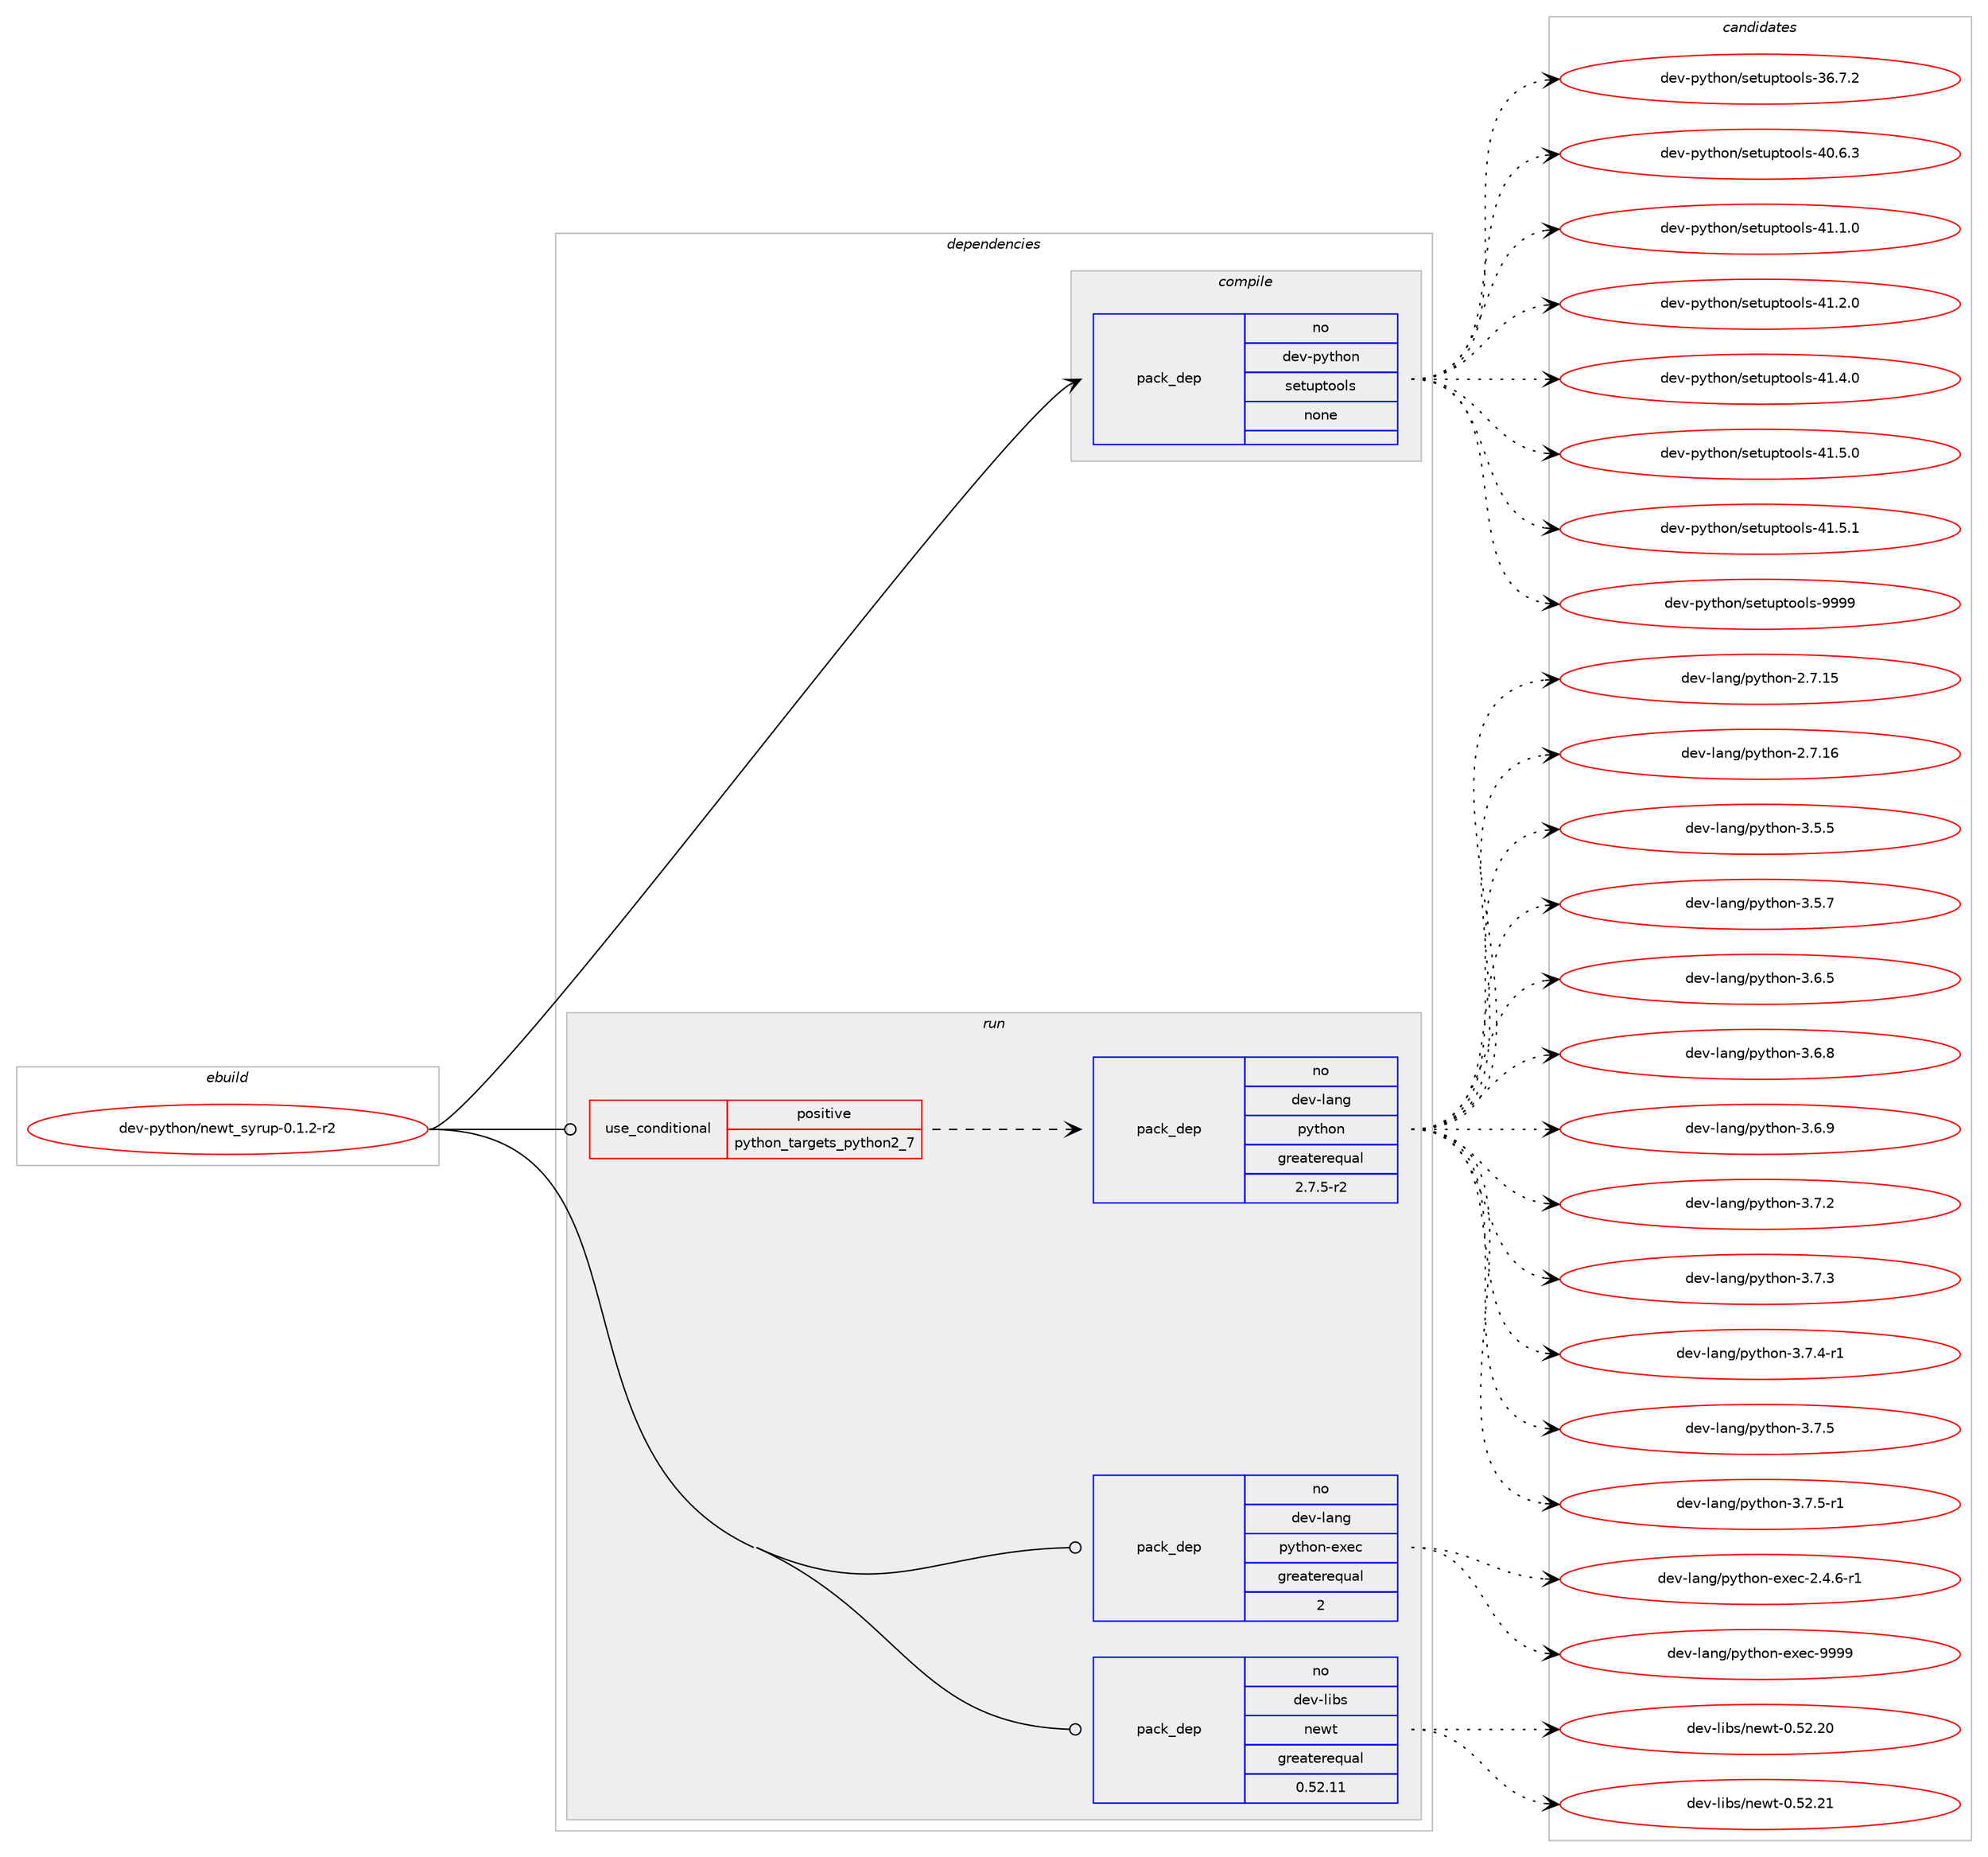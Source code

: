 digraph prolog {

# *************
# Graph options
# *************

newrank=true;
concentrate=true;
compound=true;
graph [rankdir=LR,fontname=Helvetica,fontsize=10,ranksep=1.5];#, ranksep=2.5, nodesep=0.2];
edge  [arrowhead=vee];
node  [fontname=Helvetica,fontsize=10];

# **********
# The ebuild
# **********

subgraph cluster_leftcol {
color=gray;
rank=same;
label=<<i>ebuild</i>>;
id [label="dev-python/newt_syrup-0.1.2-r2", color=red, width=4, href="../dev-python/newt_syrup-0.1.2-r2.svg"];
}

# ****************
# The dependencies
# ****************

subgraph cluster_midcol {
color=gray;
label=<<i>dependencies</i>>;
subgraph cluster_compile {
fillcolor="#eeeeee";
style=filled;
label=<<i>compile</i>>;
subgraph pack461707 {
dependency616649 [label=<<TABLE BORDER="0" CELLBORDER="1" CELLSPACING="0" CELLPADDING="4" WIDTH="220"><TR><TD ROWSPAN="6" CELLPADDING="30">pack_dep</TD></TR><TR><TD WIDTH="110">no</TD></TR><TR><TD>dev-python</TD></TR><TR><TD>setuptools</TD></TR><TR><TD>none</TD></TR><TR><TD></TD></TR></TABLE>>, shape=none, color=blue];
}
id:e -> dependency616649:w [weight=20,style="solid",arrowhead="vee"];
}
subgraph cluster_compileandrun {
fillcolor="#eeeeee";
style=filled;
label=<<i>compile and run</i>>;
}
subgraph cluster_run {
fillcolor="#eeeeee";
style=filled;
label=<<i>run</i>>;
subgraph cond143135 {
dependency616650 [label=<<TABLE BORDER="0" CELLBORDER="1" CELLSPACING="0" CELLPADDING="4"><TR><TD ROWSPAN="3" CELLPADDING="10">use_conditional</TD></TR><TR><TD>positive</TD></TR><TR><TD>python_targets_python2_7</TD></TR></TABLE>>, shape=none, color=red];
subgraph pack461708 {
dependency616651 [label=<<TABLE BORDER="0" CELLBORDER="1" CELLSPACING="0" CELLPADDING="4" WIDTH="220"><TR><TD ROWSPAN="6" CELLPADDING="30">pack_dep</TD></TR><TR><TD WIDTH="110">no</TD></TR><TR><TD>dev-lang</TD></TR><TR><TD>python</TD></TR><TR><TD>greaterequal</TD></TR><TR><TD>2.7.5-r2</TD></TR></TABLE>>, shape=none, color=blue];
}
dependency616650:e -> dependency616651:w [weight=20,style="dashed",arrowhead="vee"];
}
id:e -> dependency616650:w [weight=20,style="solid",arrowhead="odot"];
subgraph pack461709 {
dependency616652 [label=<<TABLE BORDER="0" CELLBORDER="1" CELLSPACING="0" CELLPADDING="4" WIDTH="220"><TR><TD ROWSPAN="6" CELLPADDING="30">pack_dep</TD></TR><TR><TD WIDTH="110">no</TD></TR><TR><TD>dev-lang</TD></TR><TR><TD>python-exec</TD></TR><TR><TD>greaterequal</TD></TR><TR><TD>2</TD></TR></TABLE>>, shape=none, color=blue];
}
id:e -> dependency616652:w [weight=20,style="solid",arrowhead="odot"];
subgraph pack461710 {
dependency616653 [label=<<TABLE BORDER="0" CELLBORDER="1" CELLSPACING="0" CELLPADDING="4" WIDTH="220"><TR><TD ROWSPAN="6" CELLPADDING="30">pack_dep</TD></TR><TR><TD WIDTH="110">no</TD></TR><TR><TD>dev-libs</TD></TR><TR><TD>newt</TD></TR><TR><TD>greaterequal</TD></TR><TR><TD>0.52.11</TD></TR></TABLE>>, shape=none, color=blue];
}
id:e -> dependency616653:w [weight=20,style="solid",arrowhead="odot"];
}
}

# **************
# The candidates
# **************

subgraph cluster_choices {
rank=same;
color=gray;
label=<<i>candidates</i>>;

subgraph choice461707 {
color=black;
nodesep=1;
choice100101118451121211161041111104711510111611711211611111110811545515446554650 [label="dev-python/setuptools-36.7.2", color=red, width=4,href="../dev-python/setuptools-36.7.2.svg"];
choice100101118451121211161041111104711510111611711211611111110811545524846544651 [label="dev-python/setuptools-40.6.3", color=red, width=4,href="../dev-python/setuptools-40.6.3.svg"];
choice100101118451121211161041111104711510111611711211611111110811545524946494648 [label="dev-python/setuptools-41.1.0", color=red, width=4,href="../dev-python/setuptools-41.1.0.svg"];
choice100101118451121211161041111104711510111611711211611111110811545524946504648 [label="dev-python/setuptools-41.2.0", color=red, width=4,href="../dev-python/setuptools-41.2.0.svg"];
choice100101118451121211161041111104711510111611711211611111110811545524946524648 [label="dev-python/setuptools-41.4.0", color=red, width=4,href="../dev-python/setuptools-41.4.0.svg"];
choice100101118451121211161041111104711510111611711211611111110811545524946534648 [label="dev-python/setuptools-41.5.0", color=red, width=4,href="../dev-python/setuptools-41.5.0.svg"];
choice100101118451121211161041111104711510111611711211611111110811545524946534649 [label="dev-python/setuptools-41.5.1", color=red, width=4,href="../dev-python/setuptools-41.5.1.svg"];
choice10010111845112121116104111110471151011161171121161111111081154557575757 [label="dev-python/setuptools-9999", color=red, width=4,href="../dev-python/setuptools-9999.svg"];
dependency616649:e -> choice100101118451121211161041111104711510111611711211611111110811545515446554650:w [style=dotted,weight="100"];
dependency616649:e -> choice100101118451121211161041111104711510111611711211611111110811545524846544651:w [style=dotted,weight="100"];
dependency616649:e -> choice100101118451121211161041111104711510111611711211611111110811545524946494648:w [style=dotted,weight="100"];
dependency616649:e -> choice100101118451121211161041111104711510111611711211611111110811545524946504648:w [style=dotted,weight="100"];
dependency616649:e -> choice100101118451121211161041111104711510111611711211611111110811545524946524648:w [style=dotted,weight="100"];
dependency616649:e -> choice100101118451121211161041111104711510111611711211611111110811545524946534648:w [style=dotted,weight="100"];
dependency616649:e -> choice100101118451121211161041111104711510111611711211611111110811545524946534649:w [style=dotted,weight="100"];
dependency616649:e -> choice10010111845112121116104111110471151011161171121161111111081154557575757:w [style=dotted,weight="100"];
}
subgraph choice461708 {
color=black;
nodesep=1;
choice10010111845108971101034711212111610411111045504655464953 [label="dev-lang/python-2.7.15", color=red, width=4,href="../dev-lang/python-2.7.15.svg"];
choice10010111845108971101034711212111610411111045504655464954 [label="dev-lang/python-2.7.16", color=red, width=4,href="../dev-lang/python-2.7.16.svg"];
choice100101118451089711010347112121116104111110455146534653 [label="dev-lang/python-3.5.5", color=red, width=4,href="../dev-lang/python-3.5.5.svg"];
choice100101118451089711010347112121116104111110455146534655 [label="dev-lang/python-3.5.7", color=red, width=4,href="../dev-lang/python-3.5.7.svg"];
choice100101118451089711010347112121116104111110455146544653 [label="dev-lang/python-3.6.5", color=red, width=4,href="../dev-lang/python-3.6.5.svg"];
choice100101118451089711010347112121116104111110455146544656 [label="dev-lang/python-3.6.8", color=red, width=4,href="../dev-lang/python-3.6.8.svg"];
choice100101118451089711010347112121116104111110455146544657 [label="dev-lang/python-3.6.9", color=red, width=4,href="../dev-lang/python-3.6.9.svg"];
choice100101118451089711010347112121116104111110455146554650 [label="dev-lang/python-3.7.2", color=red, width=4,href="../dev-lang/python-3.7.2.svg"];
choice100101118451089711010347112121116104111110455146554651 [label="dev-lang/python-3.7.3", color=red, width=4,href="../dev-lang/python-3.7.3.svg"];
choice1001011184510897110103471121211161041111104551465546524511449 [label="dev-lang/python-3.7.4-r1", color=red, width=4,href="../dev-lang/python-3.7.4-r1.svg"];
choice100101118451089711010347112121116104111110455146554653 [label="dev-lang/python-3.7.5", color=red, width=4,href="../dev-lang/python-3.7.5.svg"];
choice1001011184510897110103471121211161041111104551465546534511449 [label="dev-lang/python-3.7.5-r1", color=red, width=4,href="../dev-lang/python-3.7.5-r1.svg"];
dependency616651:e -> choice10010111845108971101034711212111610411111045504655464953:w [style=dotted,weight="100"];
dependency616651:e -> choice10010111845108971101034711212111610411111045504655464954:w [style=dotted,weight="100"];
dependency616651:e -> choice100101118451089711010347112121116104111110455146534653:w [style=dotted,weight="100"];
dependency616651:e -> choice100101118451089711010347112121116104111110455146534655:w [style=dotted,weight="100"];
dependency616651:e -> choice100101118451089711010347112121116104111110455146544653:w [style=dotted,weight="100"];
dependency616651:e -> choice100101118451089711010347112121116104111110455146544656:w [style=dotted,weight="100"];
dependency616651:e -> choice100101118451089711010347112121116104111110455146544657:w [style=dotted,weight="100"];
dependency616651:e -> choice100101118451089711010347112121116104111110455146554650:w [style=dotted,weight="100"];
dependency616651:e -> choice100101118451089711010347112121116104111110455146554651:w [style=dotted,weight="100"];
dependency616651:e -> choice1001011184510897110103471121211161041111104551465546524511449:w [style=dotted,weight="100"];
dependency616651:e -> choice100101118451089711010347112121116104111110455146554653:w [style=dotted,weight="100"];
dependency616651:e -> choice1001011184510897110103471121211161041111104551465546534511449:w [style=dotted,weight="100"];
}
subgraph choice461709 {
color=black;
nodesep=1;
choice10010111845108971101034711212111610411111045101120101994550465246544511449 [label="dev-lang/python-exec-2.4.6-r1", color=red, width=4,href="../dev-lang/python-exec-2.4.6-r1.svg"];
choice10010111845108971101034711212111610411111045101120101994557575757 [label="dev-lang/python-exec-9999", color=red, width=4,href="../dev-lang/python-exec-9999.svg"];
dependency616652:e -> choice10010111845108971101034711212111610411111045101120101994550465246544511449:w [style=dotted,weight="100"];
dependency616652:e -> choice10010111845108971101034711212111610411111045101120101994557575757:w [style=dotted,weight="100"];
}
subgraph choice461710 {
color=black;
nodesep=1;
choice1001011184510810598115471101011191164548465350465048 [label="dev-libs/newt-0.52.20", color=red, width=4,href="../dev-libs/newt-0.52.20.svg"];
choice1001011184510810598115471101011191164548465350465049 [label="dev-libs/newt-0.52.21", color=red, width=4,href="../dev-libs/newt-0.52.21.svg"];
dependency616653:e -> choice1001011184510810598115471101011191164548465350465048:w [style=dotted,weight="100"];
dependency616653:e -> choice1001011184510810598115471101011191164548465350465049:w [style=dotted,weight="100"];
}
}

}
